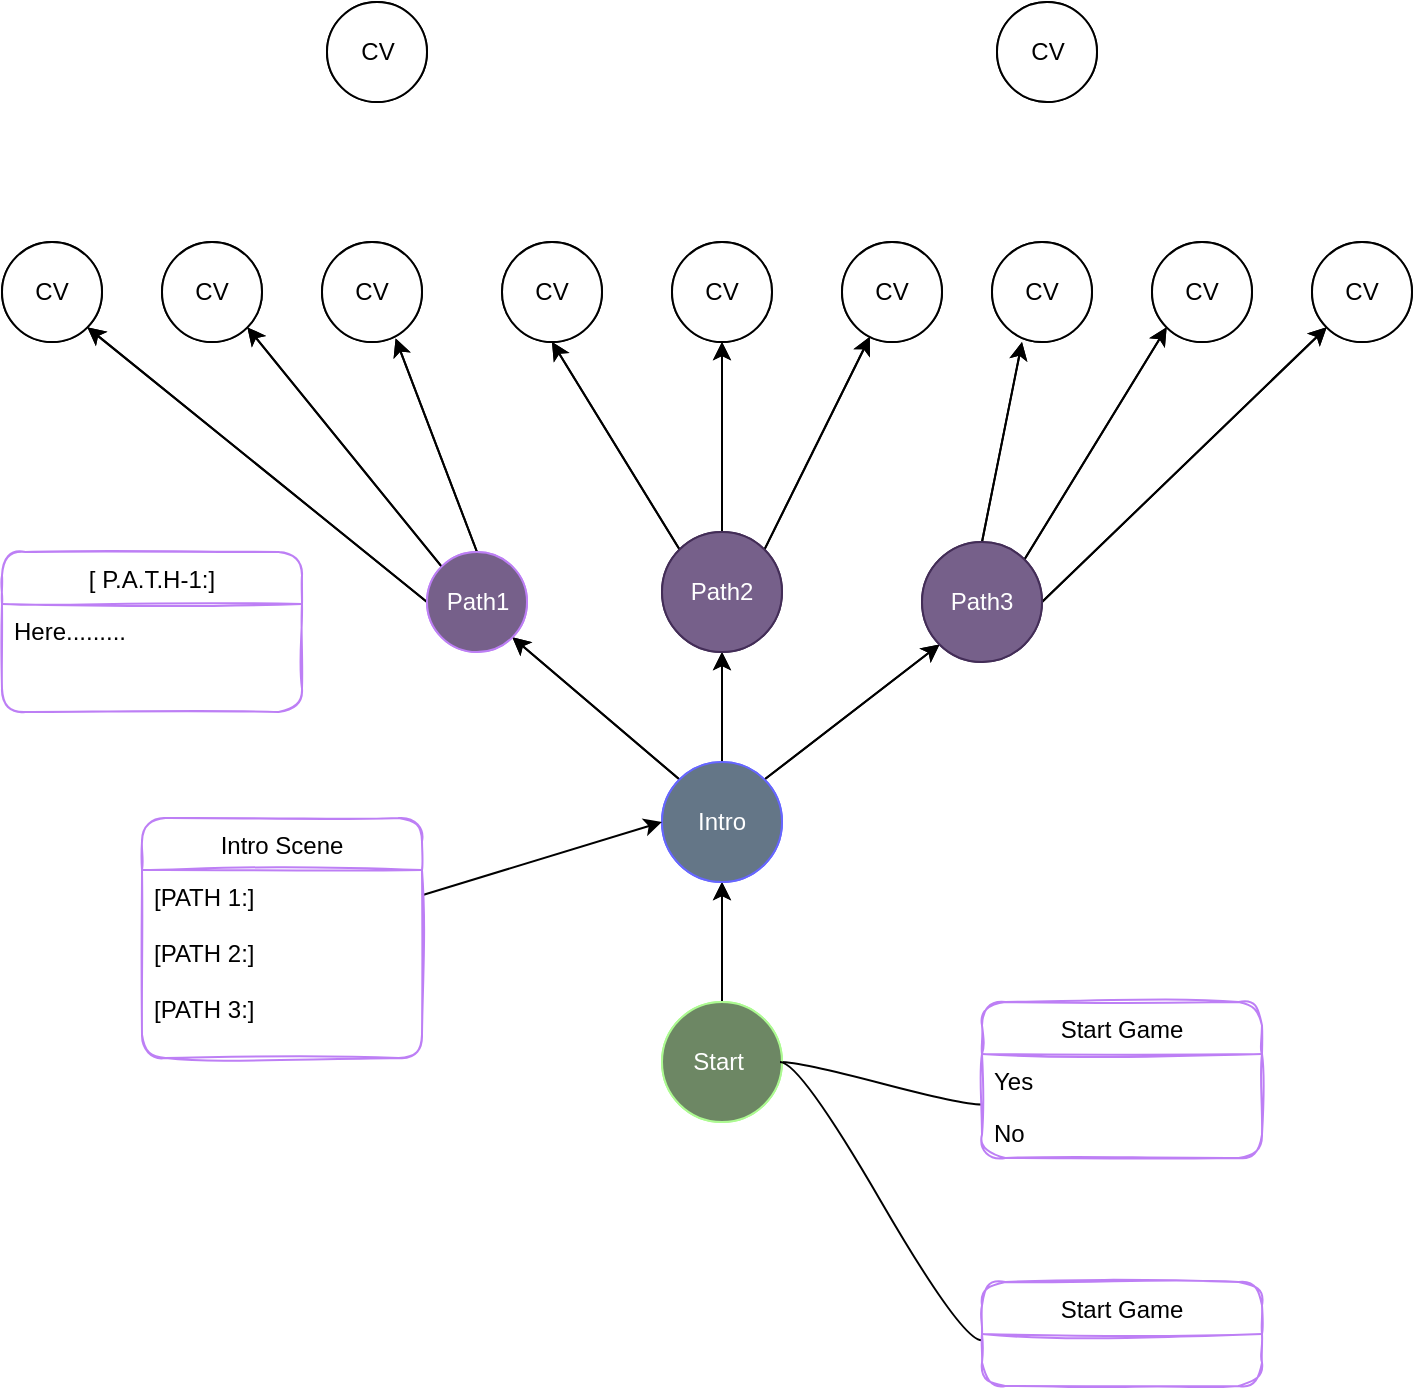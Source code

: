 <mxfile>
    <diagram id="uPVQLlSgeplyYizy2pXJ" name="Page-1">
        <mxGraphModel dx="1517" dy="320" grid="1" gridSize="10" guides="1" tooltips="1" connect="1" arrows="1" fold="1" page="1" pageScale="1" pageWidth="827" pageHeight="1169" math="0" shadow="0">
            <root>
                <mxCell id="0"/>
                <mxCell id="1" parent="0"/>
                <mxCell id="21" style="edgeStyle=none;html=1;" parent="1" source="22" target="26" edge="1">
                    <mxGeometry relative="1" as="geometry"/>
                </mxCell>
                <mxCell id="22" value="Start&amp;nbsp;" style="ellipse;whiteSpace=wrap;html=1;aspect=fixed;rounded=1;fillColor=#6d8764;fontColor=#ffffff;strokeColor=#ADFA92;" parent="1" vertex="1">
                    <mxGeometry x="210" y="1010" width="60" height="60" as="geometry"/>
                </mxCell>
                <mxCell id="23" style="edgeStyle=none;html=1;exitX=0.5;exitY=0;exitDx=0;exitDy=0;" parent="1" source="26" target="30" edge="1">
                    <mxGeometry relative="1" as="geometry"/>
                </mxCell>
                <mxCell id="24" style="edgeStyle=none;html=1;exitX=0;exitY=0;exitDx=0;exitDy=0;entryX=1;entryY=1;entryDx=0;entryDy=0;" parent="1" source="26" target="38" edge="1">
                    <mxGeometry relative="1" as="geometry"/>
                </mxCell>
                <mxCell id="25" style="edgeStyle=none;html=1;exitX=1;exitY=0;exitDx=0;exitDy=0;entryX=0;entryY=1;entryDx=0;entryDy=0;" parent="1" source="26" target="34" edge="1">
                    <mxGeometry relative="1" as="geometry">
                        <mxPoint x="330" y="840" as="targetPoint"/>
                    </mxGeometry>
                </mxCell>
                <mxCell id="26" value="Intro&lt;br&gt;" style="ellipse;whiteSpace=wrap;html=1;aspect=fixed;rounded=1;fillColor=#647687;fontColor=#ffffff;strokeColor=#6666FF;" parent="1" vertex="1">
                    <mxGeometry x="210" y="890" width="60" height="60" as="geometry"/>
                </mxCell>
                <mxCell id="27" style="edgeStyle=none;html=1;exitX=0;exitY=0;exitDx=0;exitDy=0;entryX=0.5;entryY=1;entryDx=0;entryDy=0;" parent="1" source="30" target="44" edge="1">
                    <mxGeometry relative="1" as="geometry"/>
                </mxCell>
                <mxCell id="28" style="edgeStyle=none;html=1;exitX=0.5;exitY=0;exitDx=0;exitDy=0;entryX=0.5;entryY=1;entryDx=0;entryDy=0;entryPerimeter=0;" parent="1" source="30" target="42" edge="1">
                    <mxGeometry relative="1" as="geometry">
                        <mxPoint x="235" y="690" as="targetPoint"/>
                    </mxGeometry>
                </mxCell>
                <mxCell id="29" style="edgeStyle=none;html=1;exitX=1;exitY=0;exitDx=0;exitDy=0;" parent="1" source="30" target="43" edge="1">
                    <mxGeometry relative="1" as="geometry"/>
                </mxCell>
                <mxCell id="30" value="Path2" style="ellipse;whiteSpace=wrap;html=1;aspect=fixed;rounded=1;fillColor=#76608a;fontColor=#ffffff;strokeColor=#432D57;" parent="1" vertex="1">
                    <mxGeometry x="210" y="775" width="60" height="60" as="geometry"/>
                </mxCell>
                <mxCell id="31" style="edgeStyle=none;html=1;exitX=0.5;exitY=0;exitDx=0;exitDy=0;" parent="1" source="34" edge="1">
                    <mxGeometry relative="1" as="geometry">
                        <mxPoint x="390" y="680" as="targetPoint"/>
                    </mxGeometry>
                </mxCell>
                <mxCell id="32" style="edgeStyle=none;html=1;exitX=1;exitY=0;exitDx=0;exitDy=0;entryX=0;entryY=1;entryDx=0;entryDy=0;" parent="1" source="34" target="45" edge="1">
                    <mxGeometry relative="1" as="geometry"/>
                </mxCell>
                <mxCell id="33" style="edgeStyle=none;html=1;exitX=1;exitY=0.5;exitDx=0;exitDy=0;entryX=0;entryY=1;entryDx=0;entryDy=0;" parent="1" source="34" target="46" edge="1">
                    <mxGeometry relative="1" as="geometry"/>
                </mxCell>
                <mxCell id="34" value="Path3" style="ellipse;whiteSpace=wrap;html=1;aspect=fixed;rounded=1;fillColor=#76608a;fontColor=#ffffff;strokeColor=#432D57;" parent="1" vertex="1">
                    <mxGeometry x="340" y="780" width="60" height="60" as="geometry"/>
                </mxCell>
                <mxCell id="35" style="edgeStyle=none;html=1;exitX=0;exitY=0.5;exitDx=0;exitDy=0;entryX=1;entryY=1;entryDx=0;entryDy=0;" parent="1" source="38" target="41" edge="1">
                    <mxGeometry relative="1" as="geometry">
                        <mxPoint x="-70" y="680" as="targetPoint"/>
                    </mxGeometry>
                </mxCell>
                <mxCell id="36" style="edgeStyle=none;html=1;exitX=0;exitY=0;exitDx=0;exitDy=0;entryX=1;entryY=1;entryDx=0;entryDy=0;" parent="1" source="38" target="39" edge="1">
                    <mxGeometry relative="1" as="geometry"/>
                </mxCell>
                <mxCell id="37" style="edgeStyle=none;html=1;exitX=0.5;exitY=0;exitDx=0;exitDy=0;entryX=0.736;entryY=0.965;entryDx=0;entryDy=0;entryPerimeter=0;" parent="1" source="38" target="40" edge="1">
                    <mxGeometry relative="1" as="geometry"/>
                </mxCell>
                <mxCell id="38" value="Path1" style="ellipse;whiteSpace=wrap;html=1;aspect=fixed;rounded=1;fillColor=#76608a;fontColor=#ffffff;strokeColor=#BD7FF5;" parent="1" vertex="1">
                    <mxGeometry x="92.5" y="785" width="50" height="50" as="geometry"/>
                </mxCell>
                <mxCell id="39" value="CV" style="ellipse;whiteSpace=wrap;html=1;aspect=fixed;rounded=1;" parent="1" vertex="1">
                    <mxGeometry x="-40" y="630" width="50" height="50" as="geometry"/>
                </mxCell>
                <mxCell id="40" value="CV" style="ellipse;whiteSpace=wrap;html=1;aspect=fixed;rounded=1;" parent="1" vertex="1">
                    <mxGeometry x="40" y="630" width="50" height="50" as="geometry"/>
                </mxCell>
                <mxCell id="41" value="CV" style="ellipse;whiteSpace=wrap;html=1;aspect=fixed;rounded=1;" parent="1" vertex="1">
                    <mxGeometry x="-120" y="630" width="50" height="50" as="geometry"/>
                </mxCell>
                <mxCell id="42" value="CV" style="ellipse;whiteSpace=wrap;html=1;aspect=fixed;rounded=1;" parent="1" vertex="1">
                    <mxGeometry x="215" y="630" width="50" height="50" as="geometry"/>
                </mxCell>
                <mxCell id="43" value="CV" style="ellipse;whiteSpace=wrap;html=1;aspect=fixed;rounded=1;" parent="1" vertex="1">
                    <mxGeometry x="300" y="630" width="50" height="50" as="geometry"/>
                </mxCell>
                <mxCell id="44" value="CV" style="ellipse;whiteSpace=wrap;html=1;aspect=fixed;rounded=1;" parent="1" vertex="1">
                    <mxGeometry x="130" y="630" width="50" height="50" as="geometry"/>
                </mxCell>
                <mxCell id="45" value="CV" style="ellipse;whiteSpace=wrap;html=1;aspect=fixed;rounded=1;" parent="1" vertex="1">
                    <mxGeometry x="455" y="630" width="50" height="50" as="geometry"/>
                </mxCell>
                <mxCell id="46" value="CV" style="ellipse;whiteSpace=wrap;html=1;aspect=fixed;rounded=1;" parent="1" vertex="1">
                    <mxGeometry x="535" y="630" width="50" height="50" as="geometry"/>
                </mxCell>
                <mxCell id="47" value="CV" style="ellipse;whiteSpace=wrap;html=1;aspect=fixed;rounded=1;" parent="1" vertex="1">
                    <mxGeometry x="375" y="630" width="50" height="50" as="geometry"/>
                </mxCell>
                <mxCell id="48" value="CV" style="ellipse;whiteSpace=wrap;html=1;aspect=fixed;rounded=1;" parent="1" vertex="1">
                    <mxGeometry x="42.5" y="510" width="50" height="50" as="geometry"/>
                </mxCell>
                <mxCell id="49" value="CV" style="ellipse;whiteSpace=wrap;html=1;aspect=fixed;rounded=1;" parent="1" vertex="1">
                    <mxGeometry x="377.5" y="510" width="50" height="50" as="geometry"/>
                </mxCell>
                <mxCell id="50" value="" style="edgeStyle=entityRelationEdgeStyle;startArrow=none;endArrow=none;segment=10;curved=1;entryX=-0.001;entryY=-0.029;entryDx=0;entryDy=0;entryPerimeter=0;" parent="1" target="53" edge="1">
                    <mxGeometry relative="1" as="geometry">
                        <mxPoint x="269" y="1040" as="sourcePoint"/>
                        <mxPoint x="305" y="1015" as="targetPoint"/>
                    </mxGeometry>
                </mxCell>
                <mxCell id="51" value="Start Game" style="swimlane;fontStyle=0;childLayout=stackLayout;horizontal=1;startSize=26;fillColor=none;horizontalStack=0;resizeParent=1;resizeParentMax=0;resizeLast=0;collapsible=1;marginBottom=0;rounded=1;strokeColor=#BD7FF5;sketch=1;" parent="1" vertex="1">
                    <mxGeometry x="370" y="1010" width="140" height="78" as="geometry"/>
                </mxCell>
                <mxCell id="52" value="Yes" style="text;strokeColor=none;fillColor=none;align=left;verticalAlign=top;spacingLeft=4;spacingRight=4;overflow=hidden;rotatable=0;points=[[0,0.5],[1,0.5]];portConstraint=eastwest;rounded=1;" parent="51" vertex="1">
                    <mxGeometry y="26" width="140" height="26" as="geometry"/>
                </mxCell>
                <mxCell id="53" value="No" style="text;strokeColor=none;fillColor=none;align=left;verticalAlign=top;spacingLeft=4;spacingRight=4;overflow=hidden;rotatable=0;points=[[0,0.5],[1,0.5]];portConstraint=eastwest;rounded=1;" parent="51" vertex="1">
                    <mxGeometry y="52" width="140" height="26" as="geometry"/>
                </mxCell>
                <mxCell id="54" style="edgeStyle=none;html=1;" parent="1" source="55" target="59" edge="1">
                    <mxGeometry relative="1" as="geometry"/>
                </mxCell>
                <mxCell id="55" value="Start&amp;nbsp;" style="ellipse;whiteSpace=wrap;html=1;aspect=fixed;rounded=1;fillColor=#6d8764;fontColor=#ffffff;strokeColor=#ADFA92;" parent="1" vertex="1">
                    <mxGeometry x="210" y="1010" width="60" height="60" as="geometry"/>
                </mxCell>
                <mxCell id="56" style="edgeStyle=none;html=1;exitX=0.5;exitY=0;exitDx=0;exitDy=0;" parent="1" source="59" target="63" edge="1">
                    <mxGeometry relative="1" as="geometry"/>
                </mxCell>
                <mxCell id="57" style="edgeStyle=none;html=1;exitX=0;exitY=0;exitDx=0;exitDy=0;entryX=1;entryY=1;entryDx=0;entryDy=0;" parent="1" source="59" target="71" edge="1">
                    <mxGeometry relative="1" as="geometry"/>
                </mxCell>
                <mxCell id="58" style="edgeStyle=none;html=1;exitX=1;exitY=0;exitDx=0;exitDy=0;entryX=0;entryY=1;entryDx=0;entryDy=0;" parent="1" source="59" target="67" edge="1">
                    <mxGeometry relative="1" as="geometry">
                        <mxPoint x="330" y="840" as="targetPoint"/>
                    </mxGeometry>
                </mxCell>
                <mxCell id="59" value="Intro&lt;br&gt;" style="ellipse;whiteSpace=wrap;html=1;aspect=fixed;rounded=1;fillColor=#647687;fontColor=#ffffff;strokeColor=#6666FF;" parent="1" vertex="1">
                    <mxGeometry x="210" y="890" width="60" height="60" as="geometry"/>
                </mxCell>
                <mxCell id="60" style="edgeStyle=none;html=1;exitX=0;exitY=0;exitDx=0;exitDy=0;entryX=0.5;entryY=1;entryDx=0;entryDy=0;" parent="1" source="63" target="77" edge="1">
                    <mxGeometry relative="1" as="geometry"/>
                </mxCell>
                <mxCell id="61" style="edgeStyle=none;html=1;exitX=0.5;exitY=0;exitDx=0;exitDy=0;entryX=0.5;entryY=1;entryDx=0;entryDy=0;entryPerimeter=0;" parent="1" source="63" target="75" edge="1">
                    <mxGeometry relative="1" as="geometry">
                        <mxPoint x="235" y="690" as="targetPoint"/>
                    </mxGeometry>
                </mxCell>
                <mxCell id="62" style="edgeStyle=none;html=1;exitX=1;exitY=0;exitDx=0;exitDy=0;" parent="1" source="63" target="76" edge="1">
                    <mxGeometry relative="1" as="geometry"/>
                </mxCell>
                <mxCell id="63" value="Path2" style="ellipse;whiteSpace=wrap;html=1;aspect=fixed;rounded=1;fillColor=#76608a;fontColor=#ffffff;strokeColor=#432D57;" parent="1" vertex="1">
                    <mxGeometry x="210" y="775" width="60" height="60" as="geometry"/>
                </mxCell>
                <mxCell id="64" style="edgeStyle=none;html=1;exitX=0.5;exitY=0;exitDx=0;exitDy=0;" parent="1" source="67" edge="1">
                    <mxGeometry relative="1" as="geometry">
                        <mxPoint x="390" y="680" as="targetPoint"/>
                    </mxGeometry>
                </mxCell>
                <mxCell id="65" style="edgeStyle=none;html=1;exitX=1;exitY=0;exitDx=0;exitDy=0;entryX=0;entryY=1;entryDx=0;entryDy=0;" parent="1" source="67" target="78" edge="1">
                    <mxGeometry relative="1" as="geometry"/>
                </mxCell>
                <mxCell id="66" style="edgeStyle=none;html=1;exitX=1;exitY=0.5;exitDx=0;exitDy=0;entryX=0;entryY=1;entryDx=0;entryDy=0;" parent="1" source="67" target="79" edge="1">
                    <mxGeometry relative="1" as="geometry"/>
                </mxCell>
                <mxCell id="67" value="Path3" style="ellipse;whiteSpace=wrap;html=1;aspect=fixed;rounded=1;fillColor=#76608a;fontColor=#ffffff;strokeColor=#432D57;" parent="1" vertex="1">
                    <mxGeometry x="340" y="780" width="60" height="60" as="geometry"/>
                </mxCell>
                <mxCell id="68" style="edgeStyle=none;html=1;exitX=0;exitY=0.5;exitDx=0;exitDy=0;entryX=1;entryY=1;entryDx=0;entryDy=0;" parent="1" source="71" target="74" edge="1">
                    <mxGeometry relative="1" as="geometry">
                        <mxPoint x="-70" y="680" as="targetPoint"/>
                    </mxGeometry>
                </mxCell>
                <mxCell id="69" style="edgeStyle=none;html=1;exitX=0;exitY=0;exitDx=0;exitDy=0;entryX=1;entryY=1;entryDx=0;entryDy=0;" parent="1" source="71" target="72" edge="1">
                    <mxGeometry relative="1" as="geometry"/>
                </mxCell>
                <mxCell id="70" style="edgeStyle=none;html=1;exitX=0.5;exitY=0;exitDx=0;exitDy=0;entryX=0.736;entryY=0.965;entryDx=0;entryDy=0;entryPerimeter=0;" parent="1" source="71" target="73" edge="1">
                    <mxGeometry relative="1" as="geometry"/>
                </mxCell>
                <mxCell id="71" value="Path1" style="ellipse;whiteSpace=wrap;html=1;aspect=fixed;rounded=1;fillColor=#76608a;fontColor=#ffffff;strokeColor=#BD7FF5;" parent="1" vertex="1">
                    <mxGeometry x="92.5" y="785" width="50" height="50" as="geometry"/>
                </mxCell>
                <mxCell id="72" value="CV" style="ellipse;whiteSpace=wrap;html=1;aspect=fixed;rounded=1;" parent="1" vertex="1">
                    <mxGeometry x="-40" y="630" width="50" height="50" as="geometry"/>
                </mxCell>
                <mxCell id="73" value="CV" style="ellipse;whiteSpace=wrap;html=1;aspect=fixed;rounded=1;" parent="1" vertex="1">
                    <mxGeometry x="40" y="630" width="50" height="50" as="geometry"/>
                </mxCell>
                <mxCell id="74" value="CV" style="ellipse;whiteSpace=wrap;html=1;aspect=fixed;rounded=1;" parent="1" vertex="1">
                    <mxGeometry x="-120" y="630" width="50" height="50" as="geometry"/>
                </mxCell>
                <mxCell id="75" value="CV" style="ellipse;whiteSpace=wrap;html=1;aspect=fixed;rounded=1;" parent="1" vertex="1">
                    <mxGeometry x="215" y="630" width="50" height="50" as="geometry"/>
                </mxCell>
                <mxCell id="76" value="CV" style="ellipse;whiteSpace=wrap;html=1;aspect=fixed;rounded=1;" parent="1" vertex="1">
                    <mxGeometry x="300" y="630" width="50" height="50" as="geometry"/>
                </mxCell>
                <mxCell id="77" value="CV" style="ellipse;whiteSpace=wrap;html=1;aspect=fixed;rounded=1;" parent="1" vertex="1">
                    <mxGeometry x="130" y="630" width="50" height="50" as="geometry"/>
                </mxCell>
                <mxCell id="78" value="CV" style="ellipse;whiteSpace=wrap;html=1;aspect=fixed;rounded=1;" parent="1" vertex="1">
                    <mxGeometry x="455" y="630" width="50" height="50" as="geometry"/>
                </mxCell>
                <mxCell id="79" value="CV" style="ellipse;whiteSpace=wrap;html=1;aspect=fixed;rounded=1;" parent="1" vertex="1">
                    <mxGeometry x="535" y="630" width="50" height="50" as="geometry"/>
                </mxCell>
                <mxCell id="80" value="CV" style="ellipse;whiteSpace=wrap;html=1;aspect=fixed;rounded=1;" parent="1" vertex="1">
                    <mxGeometry x="375" y="630" width="50" height="50" as="geometry"/>
                </mxCell>
                <mxCell id="81" value="CV" style="ellipse;whiteSpace=wrap;html=1;aspect=fixed;rounded=1;" parent="1" vertex="1">
                    <mxGeometry x="42.5" y="510" width="50" height="50" as="geometry"/>
                </mxCell>
                <mxCell id="82" value="CV" style="ellipse;whiteSpace=wrap;html=1;aspect=fixed;rounded=1;" parent="1" vertex="1">
                    <mxGeometry x="377.5" y="510" width="50" height="50" as="geometry"/>
                </mxCell>
                <mxCell id="83" value="" style="edgeStyle=entityRelationEdgeStyle;startArrow=none;endArrow=none;segment=10;curved=1;entryX=-0.001;entryY=-0.029;entryDx=0;entryDy=0;entryPerimeter=0;" parent="1" edge="1">
                    <mxGeometry relative="1" as="geometry">
                        <mxPoint x="269" y="1040" as="sourcePoint"/>
                        <mxPoint x="369.86" y="1179.158" as="targetPoint"/>
                    </mxGeometry>
                </mxCell>
                <mxCell id="84" value="Start Game" style="swimlane;fontStyle=0;childLayout=stackLayout;horizontal=1;startSize=26;fillColor=none;horizontalStack=0;resizeParent=1;resizeParentMax=0;resizeLast=0;collapsible=1;marginBottom=0;rounded=1;strokeColor=#BD7FF5;sketch=1;" parent="1" vertex="1">
                    <mxGeometry x="370" y="1150" width="140" height="52" as="geometry"/>
                </mxCell>
                <mxCell id="88" value="[ P.A.T.H-1:]" style="swimlane;fontStyle=0;childLayout=stackLayout;horizontal=1;startSize=26;fillColor=none;horizontalStack=0;resizeParent=1;resizeParentMax=0;resizeLast=0;collapsible=1;marginBottom=0;rounded=1;strokeColor=#BD7FF5;sketch=1;" vertex="1" parent="1">
                    <mxGeometry x="-120" y="785" width="150" height="80" as="geometry"/>
                </mxCell>
                <mxCell id="89" value="Here........." style="text;strokeColor=none;fillColor=none;align=left;verticalAlign=top;spacingLeft=4;spacingRight=4;overflow=hidden;rotatable=0;points=[[0,0.5],[1,0.5]];portConstraint=eastwest;rounded=1;" vertex="1" parent="88">
                    <mxGeometry y="26" width="150" height="54" as="geometry"/>
                </mxCell>
                <mxCell id="95" style="edgeStyle=none;html=1;entryX=0;entryY=0.5;entryDx=0;entryDy=0;" edge="1" parent="1" source="91" target="59">
                    <mxGeometry relative="1" as="geometry"/>
                </mxCell>
                <mxCell id="91" value="Intro Scene" style="swimlane;fontStyle=0;childLayout=stackLayout;horizontal=1;startSize=26;fillColor=none;horizontalStack=0;resizeParent=1;resizeParentMax=0;resizeLast=0;collapsible=1;marginBottom=0;rounded=1;strokeColor=#BD7FF5;sketch=1;" vertex="1" parent="1">
                    <mxGeometry x="-50" y="918" width="140" height="120" as="geometry"/>
                </mxCell>
                <mxCell id="92" value="[PATH 1:]&#10;&#10;[PATH 2:]&#10;&#10;[PATH 3:]" style="text;strokeColor=none;fillColor=none;align=left;verticalAlign=top;spacingLeft=4;spacingRight=4;overflow=hidden;rotatable=0;points=[[0,0.5],[1,0.5]];portConstraint=eastwest;rounded=1;" vertex="1" parent="91">
                    <mxGeometry y="26" width="140" height="94" as="geometry"/>
                </mxCell>
                <mxCell id="94" style="edgeStyle=none;html=1;entryX=1;entryY=0.5;entryDx=0;entryDy=0;" edge="1" parent="91" source="91" target="92">
                    <mxGeometry relative="1" as="geometry"/>
                </mxCell>
            </root>
        </mxGraphModel>
    </diagram>
</mxfile>